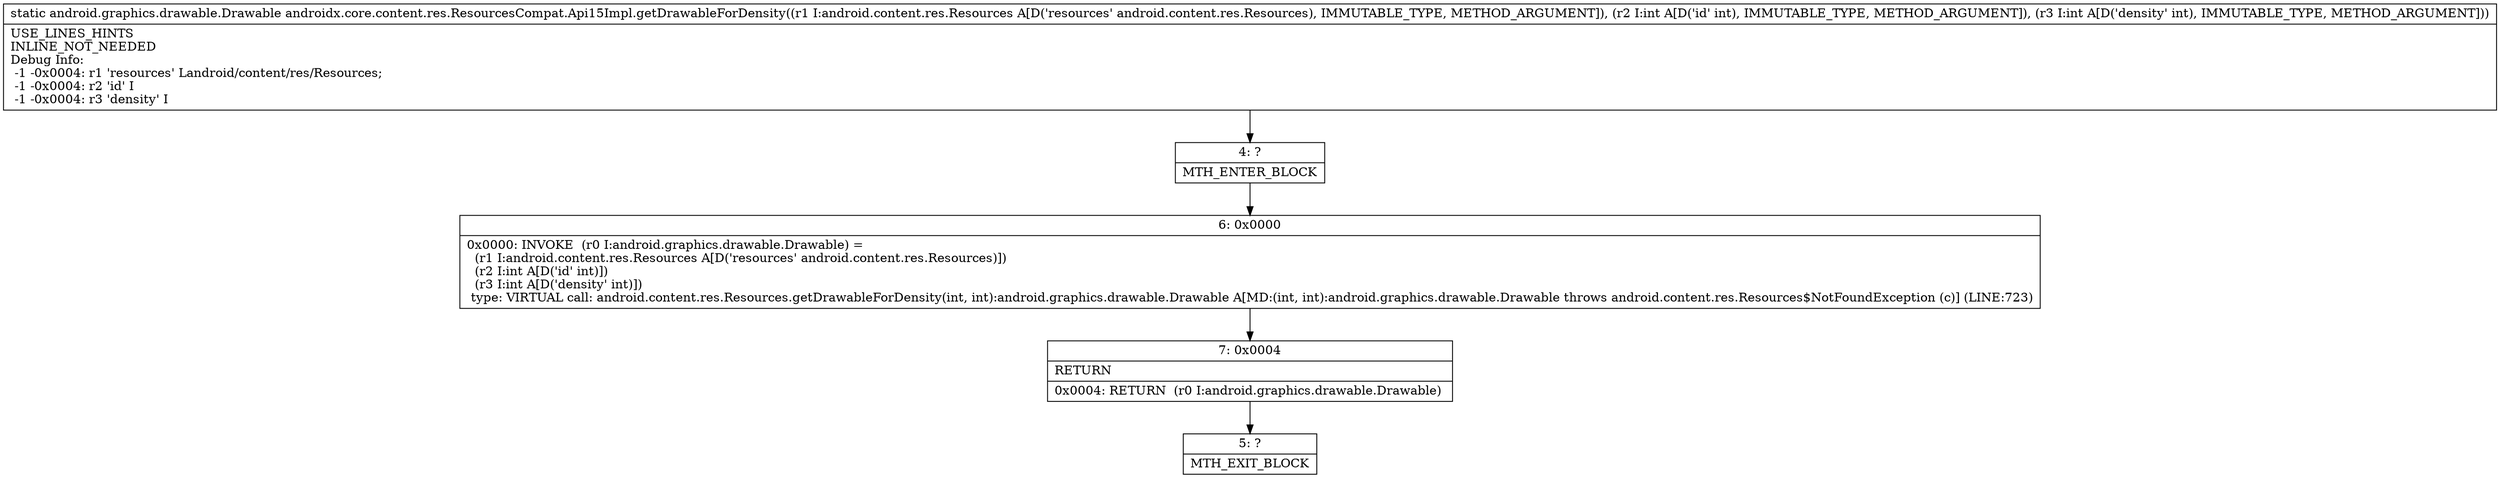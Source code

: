digraph "CFG forandroidx.core.content.res.ResourcesCompat.Api15Impl.getDrawableForDensity(Landroid\/content\/res\/Resources;II)Landroid\/graphics\/drawable\/Drawable;" {
Node_4 [shape=record,label="{4\:\ ?|MTH_ENTER_BLOCK\l}"];
Node_6 [shape=record,label="{6\:\ 0x0000|0x0000: INVOKE  (r0 I:android.graphics.drawable.Drawable) = \l  (r1 I:android.content.res.Resources A[D('resources' android.content.res.Resources)])\l  (r2 I:int A[D('id' int)])\l  (r3 I:int A[D('density' int)])\l type: VIRTUAL call: android.content.res.Resources.getDrawableForDensity(int, int):android.graphics.drawable.Drawable A[MD:(int, int):android.graphics.drawable.Drawable throws android.content.res.Resources$NotFoundException (c)] (LINE:723)\l}"];
Node_7 [shape=record,label="{7\:\ 0x0004|RETURN\l|0x0004: RETURN  (r0 I:android.graphics.drawable.Drawable) \l}"];
Node_5 [shape=record,label="{5\:\ ?|MTH_EXIT_BLOCK\l}"];
MethodNode[shape=record,label="{static android.graphics.drawable.Drawable androidx.core.content.res.ResourcesCompat.Api15Impl.getDrawableForDensity((r1 I:android.content.res.Resources A[D('resources' android.content.res.Resources), IMMUTABLE_TYPE, METHOD_ARGUMENT]), (r2 I:int A[D('id' int), IMMUTABLE_TYPE, METHOD_ARGUMENT]), (r3 I:int A[D('density' int), IMMUTABLE_TYPE, METHOD_ARGUMENT]))  | USE_LINES_HINTS\lINLINE_NOT_NEEDED\lDebug Info:\l  \-1 \-0x0004: r1 'resources' Landroid\/content\/res\/Resources;\l  \-1 \-0x0004: r2 'id' I\l  \-1 \-0x0004: r3 'density' I\l}"];
MethodNode -> Node_4;Node_4 -> Node_6;
Node_6 -> Node_7;
Node_7 -> Node_5;
}

